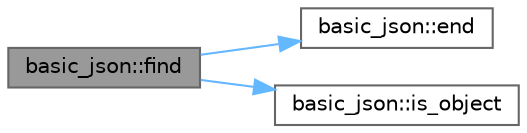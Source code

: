 digraph "basic_json::find"
{
 // LATEX_PDF_SIZE
  bgcolor="transparent";
  edge [fontname=Helvetica,fontsize=10,labelfontname=Helvetica,labelfontsize=10];
  node [fontname=Helvetica,fontsize=10,shape=box,height=0.2,width=0.4];
  rankdir="LR";
  Node1 [id="Node000001",label="basic_json::find",height=0.2,width=0.4,color="gray40", fillcolor="grey60", style="filled", fontcolor="black",tooltip="find an element in a JSON object"];
  Node1 -> Node2 [id="edge3_Node000001_Node000002",color="steelblue1",style="solid",tooltip=" "];
  Node2 [id="Node000002",label="basic_json::end",height=0.2,width=0.4,color="grey40", fillcolor="white", style="filled",URL="$classbasic__json.html#a06e303bfaafda414b4b5821384501bc1",tooltip="returns an iterator to one past the last element"];
  Node1 -> Node3 [id="edge4_Node000001_Node000003",color="steelblue1",style="solid",tooltip=" "];
  Node3 [id="Node000003",label="basic_json::is_object",height=0.2,width=0.4,color="grey40", fillcolor="white", style="filled",URL="$classbasic__json.html#af758a912346776b086abb82487b1d73b",tooltip="return whether value is an object"];
}
